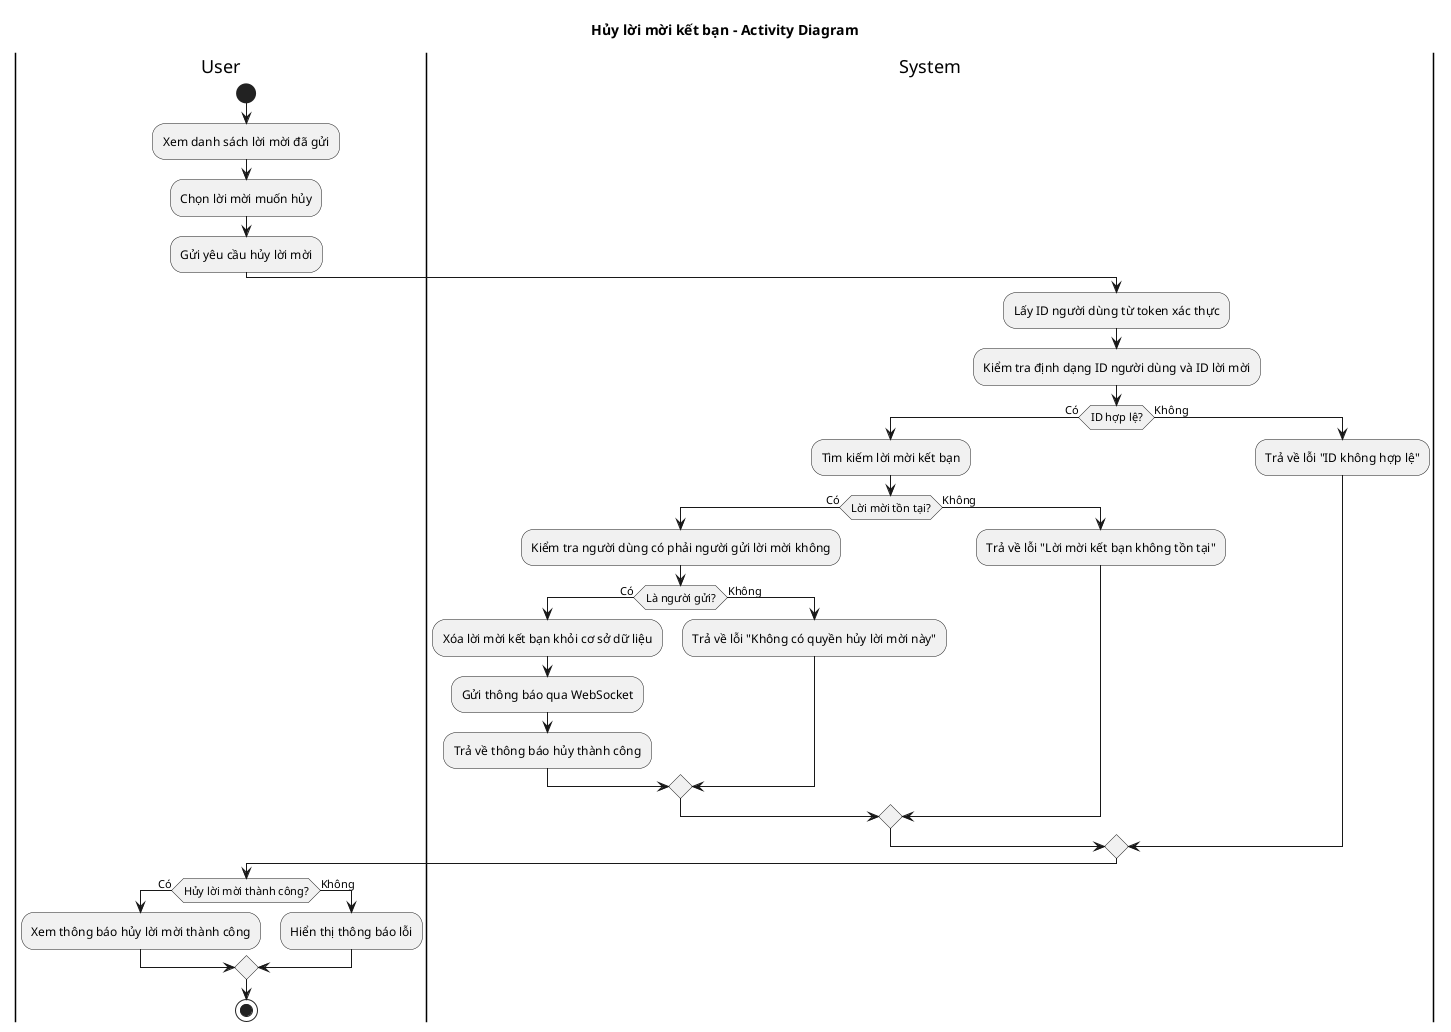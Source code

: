 @startuml Hủy lời mời kết bạn - Activity Diagram
title Hủy lời mời kết bạn - Activity Diagram

|User|
start
:Xem danh sách lời mời đã gửi;
:Chọn lời mời muốn hủy;
:Gửi yêu cầu hủy lời mời;

|System|
:Lấy ID người dùng từ token xác thực;
:Kiểm tra định dạng ID người dùng và ID lời mời;

if (ID hợp lệ?) then (Có)
  :Tìm kiếm lời mời kết bạn;
  
  if (Lời mời tồn tại?) then (Có)
    :Kiểm tra người dùng có phải người gửi lời mời không;
    
    if (Là người gửi?) then (Có)
      :Xóa lời mời kết bạn khỏi cơ sở dữ liệu;
      :Gửi thông báo qua WebSocket;
      :Trả về thông báo hủy thành công;
    else (Không)
      :Trả về lỗi "Không có quyền hủy lời mời này";
    endif
  else (Không)
    :Trả về lỗi "Lời mời kết bạn không tồn tại";
  endif
else (Không)
  :Trả về lỗi "ID không hợp lệ";
endif

|User|
if (Hủy lời mời thành công?) then (Có)
  :Xem thông báo hủy lời mời thành công;
else (Không)
  :Hiển thị thông báo lỗi;
endif

stop
@enduml
